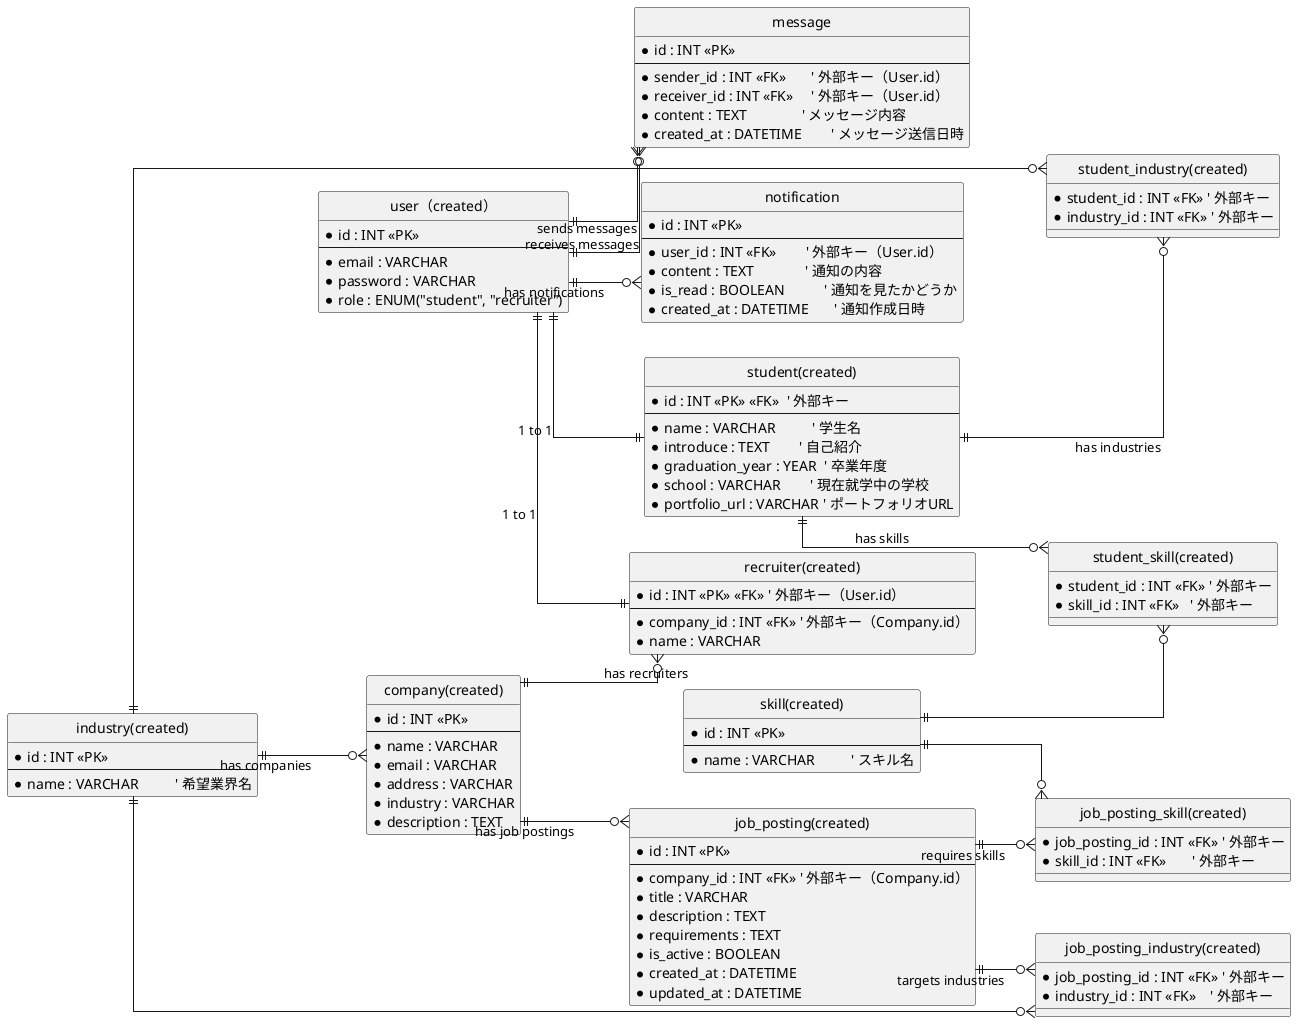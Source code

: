 @startuml yonde
' hide the spot
hide circle

' avoid problems with angled crows feet
skinparam linetype ortho

left to right direction

entity "user（created）" as user {
    * id : INT <<PK>>
    --
    * email : VARCHAR
    * password : VARCHAR
    * role : ENUM("student", "recruiter")
}

entity "notification" as notification {
    * id : INT <<PK>>
    --
    * user_id : INT <<FK>>        ' 外部キー（User.id）
    * content : TEXT              ' 通知の内容
    * is_read : BOOLEAN           ' 通知を見たかどうか
    * created_at : DATETIME       ' 通知作成日時
}

entity "student(created)" as student {
    * id : INT <<PK>> <<FK>>  ' 外部キー
    --
    * name : VARCHAR          ' 学生名
    * introduce : TEXT        ' 自己紹介
    * graduation_year : YEAR  ' 卒業年度
    * school : VARCHAR        ' 現在就学中の学校
    * portfolio_url : VARCHAR ' ポートフォリオURL
}

entity "company(created)" as company {
    * id : INT <<PK>>
    --
    * name : VARCHAR
    * email : VARCHAR
    * address : VARCHAR
    * industry : VARCHAR
    * description : TEXT
}

entity "job_posting(created)" as job_posting {
    * id : INT <<PK>>
    --
    * company_id : INT <<FK>> ' 外部キー（Company.id）
    * title : VARCHAR
    * description : TEXT
    * requirements : TEXT
    * is_active : BOOLEAN
    * created_at : DATETIME
    * updated_at : DATETIME
}

entity "recruiter(created)" as recruiter {
    * id : INT <<PK>> <<FK>> ' 外部キー（User.id）
    --
    * company_id : INT <<FK>> ' 外部キー（Company.id）
    * name : VARCHAR
}

entity "message" as message {
    * id : INT <<PK>>
    --
    * sender_id : INT <<FK>>       ' 外部キー（User.id）
    * receiver_id : INT <<FK>>     ' 外部キー（User.id）
    * content : TEXT               ' メッセージ内容
    * created_at : DATETIME        ' メッセージ送信日時
}

' マスターテーブル : スキル
entity "skill(created)" as skill {
    * id : INT <<PK>>
    --
    * name : VARCHAR          ' スキル名
}

' 中間テーブル : 学生とスキル
entity "student_skill(created)" as student_skill {
    * student_id : INT <<FK>> ' 外部キー
    * skill_id : INT <<FK>>   ' 外部キー
}

' マスターテーブル　:　業界
entity "industry(created)" as industry {
    * id : INT <<PK>>
    --
    * name : VARCHAR          ' 希望業界名
}

' 中間テーブル : 学生と業界
entity "student_industry(created)" as student_industry {
    * student_id : INT <<FK>> ' 外部キー
    * industry_id : INT <<FK>> ' 外部キー
}

' 中間テーブル : 募集とスキル
entity "job_posting_skill(created)" as job_posting_skill {
    * job_posting_id : INT <<FK>> ' 外部キー
    * skill_id : INT <<FK>>       ' 外部キー
}

' 中間テーブル : 募集と業界
entity "job_posting_industry(created)" as job_posting_industry {
    * job_posting_id : INT <<FK>> ' 外部キー
    * industry_id : INT <<FK>>    ' 外部キー
}



' リレーションシップの定義
user ||--|| student : "1 to 1"
user ||--|| recruiter : "1 to 1"
user ||--o{ notification : "has notifications"
user ||--o{ message : "sends messages"
user ||--o{ message : "receives messages"
student ||--o{ student_skill : "has skills"
skill ||--o{ student_skill : ""
student ||--o{ student_industry : "has industries"
industry ||--o{ student_industry : ""
industry ||--o{ company : "has companies"
company ||--o{ recruiter : "has recruiters"
company ||--o{ job_posting : "has job postings"
job_posting ||--o{ job_posting_skill : "requires skills"
skill ||--o{ job_posting_skill : ""
job_posting ||--o{ job_posting_industry : "targets industries"
industry ||--o{ job_posting_industry : ""

@enduml